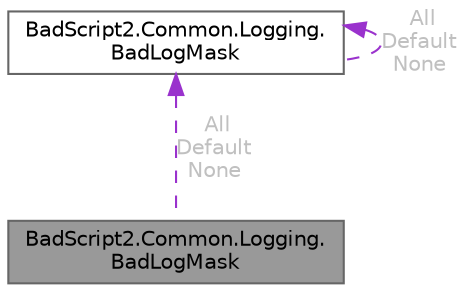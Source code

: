 digraph "BadScript2.Common.Logging.BadLogMask"
{
 // LATEX_PDF_SIZE
  bgcolor="transparent";
  edge [fontname=Helvetica,fontsize=10,labelfontname=Helvetica,labelfontsize=10];
  node [fontname=Helvetica,fontsize=10,shape=box,height=0.2,width=0.4];
  Node1 [id="Node000001",label="BadScript2.Common.Logging.\lBadLogMask",height=0.2,width=0.4,color="gray40", fillcolor="grey60", style="filled", fontcolor="black",tooltip="Implements a Mask for Log Messages."];
  Node2 -> Node1 [id="edge1_Node000001_Node000002",dir="back",color="darkorchid3",style="dashed",tooltip=" ",label=" All\nDefault\nNone",fontcolor="grey" ];
  Node2 [id="Node000002",label="BadScript2.Common.Logging.\lBadLogMask",height=0.2,width=0.4,color="gray40", fillcolor="white", style="filled",URL="$class_bad_script2_1_1_common_1_1_logging_1_1_bad_log_mask.html",tooltip="Implements a Mask for Log Messages."];
  Node2 -> Node2 [id="edge2_Node000002_Node000002",dir="back",color="darkorchid3",style="dashed",tooltip=" ",label=" All\nDefault\nNone",fontcolor="grey" ];
}
